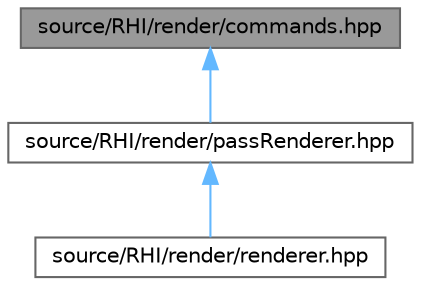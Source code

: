 digraph "source/RHI/render/commands.hpp"
{
 // LATEX_PDF_SIZE
  bgcolor="transparent";
  edge [fontname=Helvetica,fontsize=10,labelfontname=Helvetica,labelfontsize=10];
  node [fontname=Helvetica,fontsize=10,shape=box,height=0.2,width=0.4];
  Node1 [id="Node000001",label="source/RHI/render/commands.hpp",height=0.2,width=0.4,color="gray40", fillcolor="grey60", style="filled", fontcolor="black",tooltip="Defines data structures and utilities for encoding and decoding GPU draw/dispatch commands."];
  Node1 -> Node2 [id="edge1_Node000001_Node000002",dir="back",color="steelblue1",style="solid",tooltip=" "];
  Node2 [id="Node000002",label="source/RHI/render/passRenderer.hpp",height=0.2,width=0.4,color="grey40", fillcolor="white", style="filled",URL="$pass_renderer_8hpp_source.html",tooltip=" "];
  Node2 -> Node3 [id="edge2_Node000002_Node000003",dir="back",color="steelblue1",style="solid",tooltip=" "];
  Node3 [id="Node000003",label="source/RHI/render/renderer.hpp",height=0.2,width=0.4,color="grey40", fillcolor="white", style="filled",URL="$renderer_8hpp.html",tooltip="Declares the Renderer interface for initializing, shutting down, and recording command buffers."];
}
